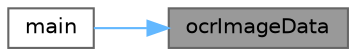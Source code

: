 digraph "ocrImageData"
{
 // LATEX_PDF_SIZE
  bgcolor="transparent";
  edge [fontname=Helvetica,fontsize=10,labelfontname=Helvetica,labelfontsize=10];
  node [fontname=Helvetica,fontsize=10,shape=box,height=0.2,width=0.4];
  rankdir="RL";
  Node1 [label="ocrImageData",height=0.2,width=0.4,color="gray40", fillcolor="grey60", style="filled", fontcolor="black",tooltip="Функция распознавания текста на изображении по объекту изображения"];
  Node1 -> Node2 [dir="back",color="steelblue1",style="solid"];
  Node2 [label="main",height=0.2,width=0.4,color="grey40", fillcolor="white", style="filled",URL="$cursovaya_8cpp.html#ae66f6b31b5ad750f1fe042a706a4e3d4",tooltip="Точка входа в приложение"];
}
